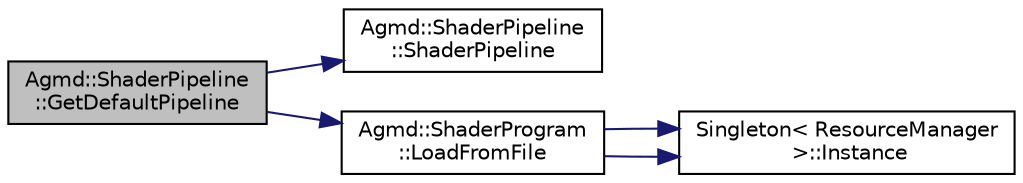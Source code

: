 digraph "Agmd::ShaderPipeline::GetDefaultPipeline"
{
  edge [fontname="Helvetica",fontsize="10",labelfontname="Helvetica",labelfontsize="10"];
  node [fontname="Helvetica",fontsize="10",shape=record];
  rankdir="LR";
  Node1 [label="Agmd::ShaderPipeline\l::GetDefaultPipeline",height=0.2,width=0.4,color="black", fillcolor="grey75", style="filled" fontcolor="black"];
  Node1 -> Node2 [color="midnightblue",fontsize="10",style="solid",fontname="Helvetica"];
  Node2 [label="Agmd::ShaderPipeline\l::ShaderPipeline",height=0.2,width=0.4,color="black", fillcolor="white", style="filled",URL="$class_agmd_1_1_shader_pipeline.html#ab388d2067cb1e507ec189a9a60a854ff"];
  Node1 -> Node3 [color="midnightblue",fontsize="10",style="solid",fontname="Helvetica"];
  Node3 [label="Agmd::ShaderProgram\l::LoadFromFile",height=0.2,width=0.4,color="black", fillcolor="white", style="filled",URL="$class_agmd_1_1_shader_program.html#ad3acc3c0bf03b73ee16393cdc52cffc9"];
  Node3 -> Node4 [color="midnightblue",fontsize="10",style="solid",fontname="Helvetica"];
  Node4 [label="Singleton\< ResourceManager\l \>::Instance",height=0.2,width=0.4,color="black", fillcolor="white", style="filled",URL="$class_singleton.html#a131e87528259529400d58b6df5d9743c"];
  Node3 -> Node4 [color="midnightblue",fontsize="10",style="solid",fontname="Helvetica"];
}
